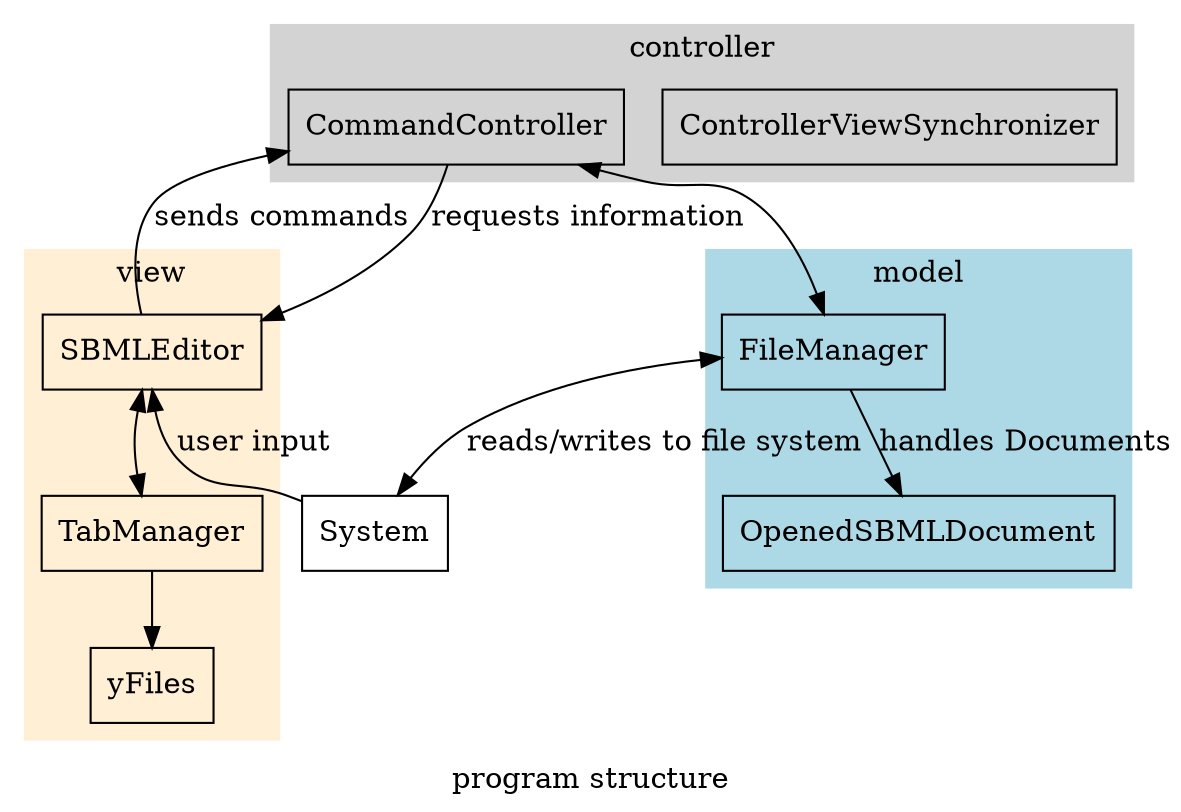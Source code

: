 digraph g {
	node [shape = box];
	label = "program structure";
#view:
	subgraph cluster_view {
		Editor [label = "SBMLEditor"];
		TabM [label = "TabManager"];
		label = "view";
		Editor -> TabM [dir = "both", label = ""];
		TabM -> Y;
		style = filled
		color = papayawhip;
	}

#controller
	subgraph cluster_cc {
		CVS [label = "ControllerViewSynchronizer"];
		CC [label = "CommandController"];
		label = "controller";
		style = filled;
		color = lightgrey;
	}
	

#model
	subgraph cluster_model {
	FM [label = "FileManager"];
		label = "model";
		FM -> OSD [label = "handles Documents"];
		style = filled;
		color = lightblue;
	}	OSD [label = "OpenedSBMLDocument"];
	

#system
	Y [label = "yFiles"];
	System;

#dependencies
	System -> Editor [label = "user input"];

	Editor -> CC [label = "sends commands"];

	CC -> Editor [label = "requests information"];

	CC -> FM [dir = "both", label = ""];

	FM -> System [dir = "both", label = "reads/writes to file system"];
}
